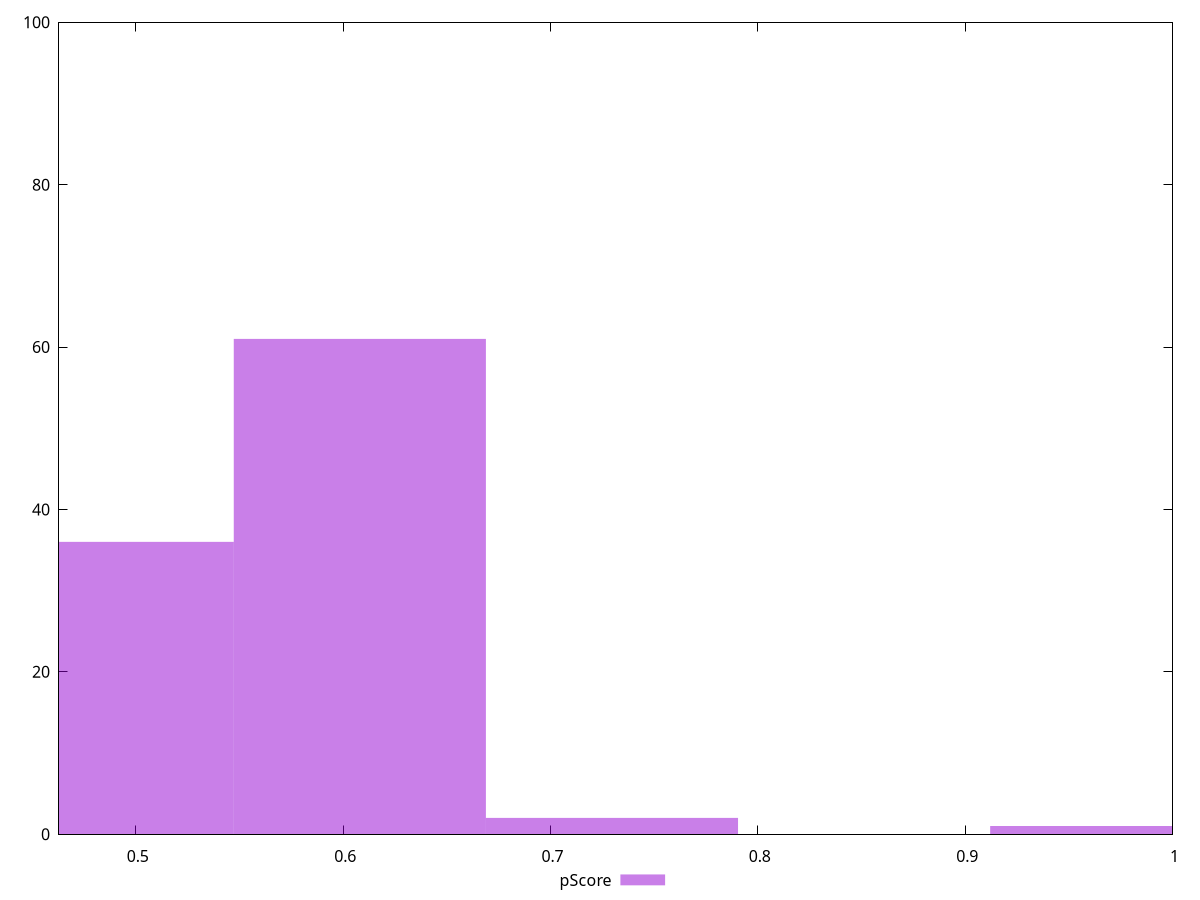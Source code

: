 reset

$pScore <<EOF
0.48643093840702456 36
0.7296464076105369 2
0.6080386730087807 61
0.9728618768140491 1
EOF

set key outside below
set boxwidth 0.12160773460175614
set xrange [0.46294117647058824:1]
set yrange [0:100]
set trange [0:100]
set style fill transparent solid 0.5 noborder
set terminal svg size 640, 490 enhanced background rgb 'white'
set output "report_00013_2021-02-09T12-04-24.940Z/render-blocking-resources/samples/pages+cached+noadtech+nomedia/pScore/histogram.svg"

plot $pScore title "pScore" with boxes

reset
